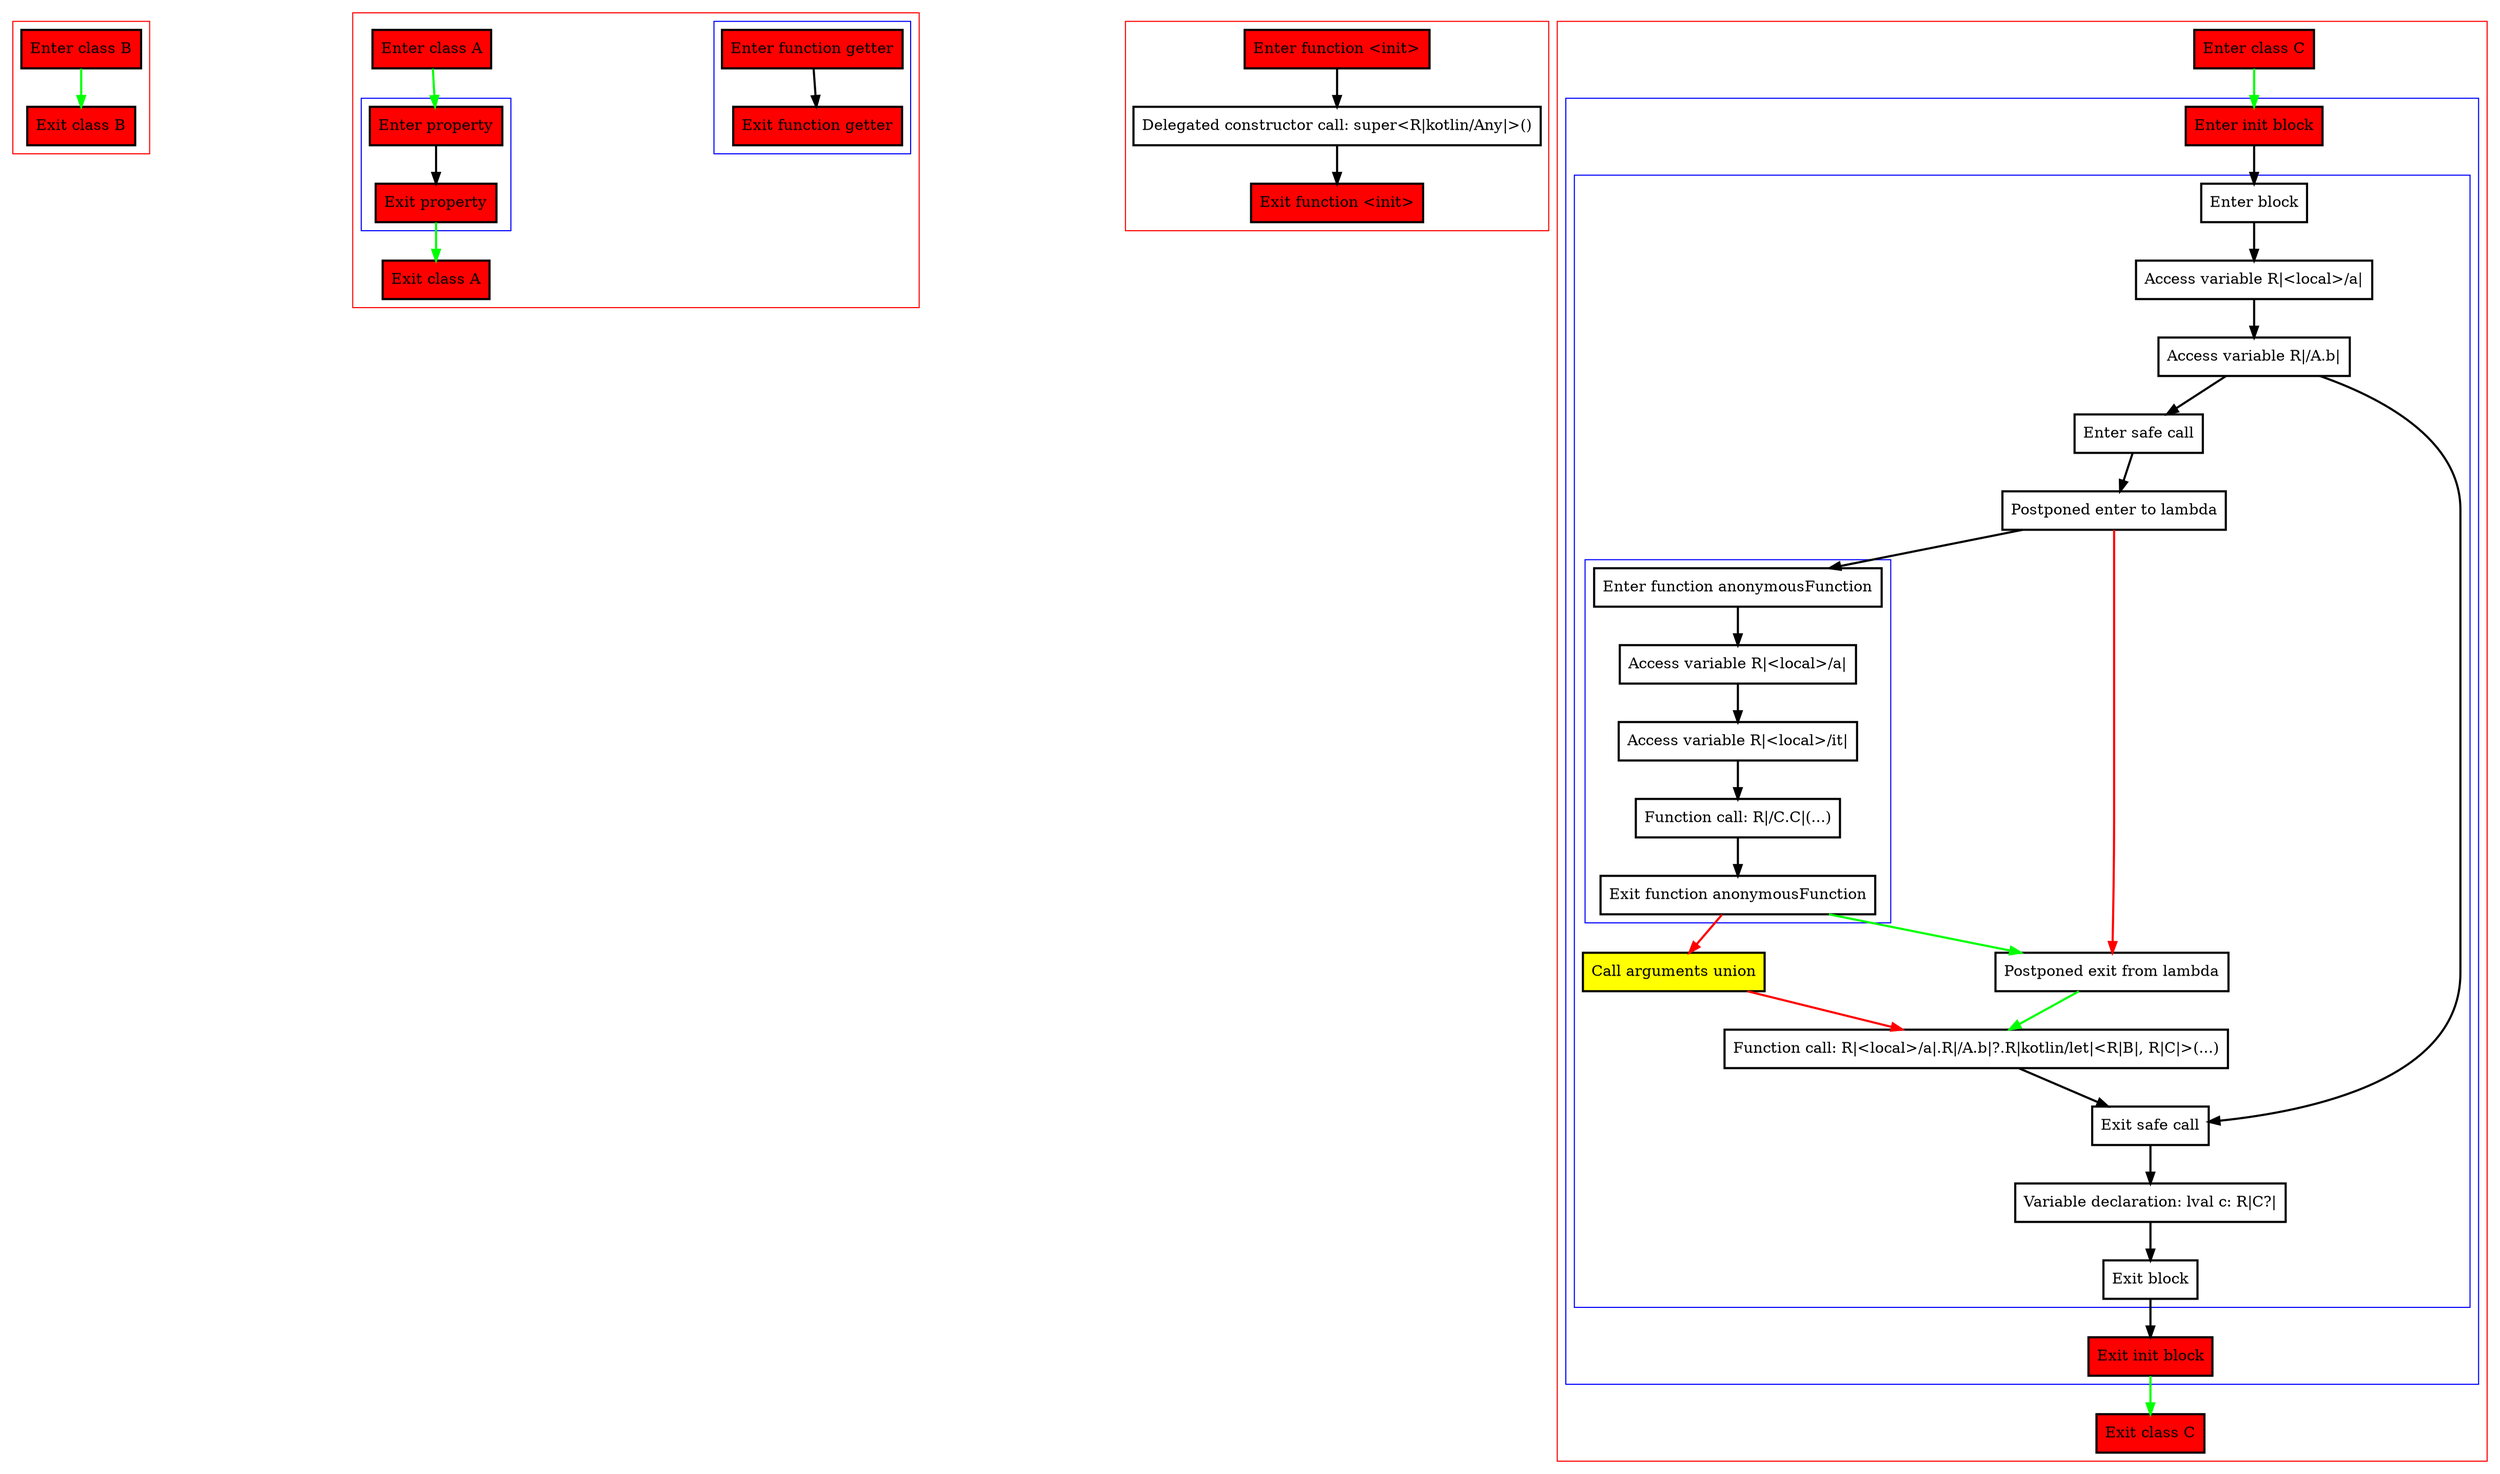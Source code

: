 digraph initBlockAndInPlaceLambda_kt {
    graph [nodesep=3]
    node [shape=box penwidth=2]
    edge [penwidth=2]

    subgraph cluster_0 {
        color=red
        0 [label="Enter class B" style="filled" fillcolor=red];
        1 [label="Exit class B" style="filled" fillcolor=red];
    }
    0 -> {1} [color=green];

    subgraph cluster_1 {
        color=red
        6 [label="Enter class A" style="filled" fillcolor=red];
        subgraph cluster_2 {
            color=blue
            2 [label="Enter function getter" style="filled" fillcolor=red];
            3 [label="Exit function getter" style="filled" fillcolor=red];
        }
        subgraph cluster_3 {
            color=blue
            4 [label="Enter property" style="filled" fillcolor=red];
            5 [label="Exit property" style="filled" fillcolor=red];
        }
        7 [label="Exit class A" style="filled" fillcolor=red];
    }
    6 -> {4} [color=green];
    4 -> {5};
    5 -> {7} [color=green];
    2 -> {3};

    subgraph cluster_4 {
        color=red
        8 [label="Enter function <init>" style="filled" fillcolor=red];
        10 [label="Delegated constructor call: super<R|kotlin/Any|>()"];
        9 [label="Exit function <init>" style="filled" fillcolor=red];
    }
    8 -> {10};
    10 -> {9};

    subgraph cluster_5 {
        color=red
        29 [label="Enter class C" style="filled" fillcolor=red];
        subgraph cluster_6 {
            color=blue
            11 [label="Enter init block" style="filled" fillcolor=red];
            subgraph cluster_7 {
                color=blue
                13 [label="Enter block"];
                14 [label="Access variable R|<local>/a|"];
                15 [label="Access variable R|/A.b|"];
                16 [label="Enter safe call"];
                18 [label="Postponed enter to lambda"];
                subgraph cluster_8 {
                    color=blue
                    20 [label="Enter function anonymousFunction"];
                    22 [label="Access variable R|<local>/a|"];
                    23 [label="Access variable R|<local>/it|"];
                    24 [label="Function call: R|/C.C|(...)"];
                    21 [label="Exit function anonymousFunction"];
                }
                26 [label="Call arguments union" style="filled" fillcolor=yellow];
                19 [label="Postponed exit from lambda"];
                25 [label="Function call: R|<local>/a|.R|/A.b|?.R|kotlin/let|<R|B|, R|C|>(...)"];
                17 [label="Exit safe call"];
                27 [label="Variable declaration: lval c: R|C?|"];
                28 [label="Exit block"];
            }
            12 [label="Exit init block" style="filled" fillcolor=red];
        }
        30 [label="Exit class C" style="filled" fillcolor=red];
    }
    29 -> {11} [color=green];
    11 -> {13};
    12 -> {30} [color=green];
    13 -> {14};
    14 -> {15};
    15 -> {16 17};
    16 -> {18};
    17 -> {27};
    18 -> {20};
    18 -> {19} [color=red];
    19 -> {25} [color=green];
    20 -> {22};
    21 -> {19} [color=green];
    21 -> {26} [color=red];
    22 -> {23};
    23 -> {24};
    24 -> {21};
    25 -> {17};
    26 -> {25} [color=red];
    27 -> {28};
    28 -> {12};

}
